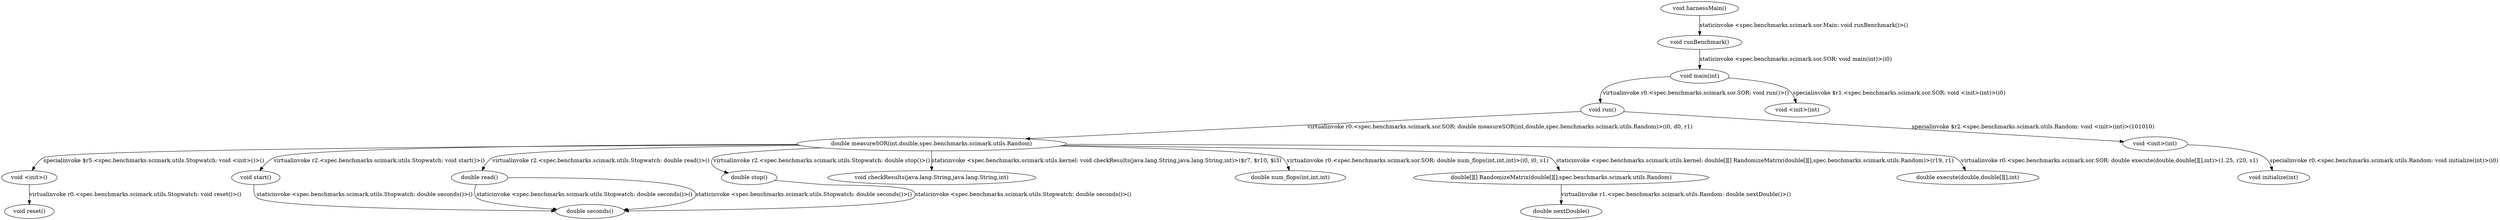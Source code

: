 digraph g {
11[label="double execute(double,double[][],int)"]
1[label="void runBenchmark()"]
7[label="void initialize(int)"]
12[label="double stop()"]
9[label="void <init>()"]
2[label="void main(int)"]
4[label="void run()"]
15[label="double read()"]
18[label="double nextDouble()"]
16[label="double seconds()"]
5[label="double measureSOR(int,double,spec.benchmarks.scimark.utils.Random)"]
10[label="void start()"]
13[label="void checkResults(java.lang.String,java.lang.String,int)"]
14[label="double num_flops(int,int,int)"]
17[label="void reset()"]
0[label="void harnessMain()"]
6[label="void <init>(int)"]
8[label="double[][] RandomizeMatrix(double[][],spec.benchmarks.scimark.utils.Random)"]
3[label="void <init>(int)"]
0->1[label="staticinvoke <spec.benchmarks.scimark.sor.Main: void runBenchmark()>()"]
1->2[label="staticinvoke <spec.benchmarks.scimark.sor.SOR: void main(int)>(i0)"]
10->16[label="staticinvoke <spec.benchmarks.scimark.utils.Stopwatch: double seconds()>()"]
2->3[label="specialinvoke $r1.<spec.benchmarks.scimark.sor.SOR: void <init>(int)>(i0)"]
2->4[label="virtualinvoke r0.<spec.benchmarks.scimark.sor.SOR: void run()>()"]
4->5[label="virtualinvoke r0.<spec.benchmarks.scimark.sor.SOR: double measureSOR(int,double,spec.benchmarks.scimark.utils.Random)>(i0, d0, r1)"]
4->6[label="specialinvoke $r2.<spec.benchmarks.scimark.utils.Random: void <init>(int)>(101010)"]
5->14[label="virtualinvoke r0.<spec.benchmarks.scimark.sor.SOR: double num_flops(int,int,int)>(i0, i0, s1)"]
15->16[label="staticinvoke <spec.benchmarks.scimark.utils.Stopwatch: double seconds()>()"]
15->16[label="staticinvoke <spec.benchmarks.scimark.utils.Stopwatch: double seconds()>()"]
5->15[label="virtualinvoke r2.<spec.benchmarks.scimark.utils.Stopwatch: double read()>()"]
6->7[label="specialinvoke r0.<spec.benchmarks.scimark.utils.Random: void initialize(int)>(i0)"]
5->8[label="staticinvoke <spec.benchmarks.scimark.utils.kernel: double[][] RandomizeMatrix(double[][],spec.benchmarks.scimark.utils.Random)>(r19, r1)"]
8->18[label="virtualinvoke r1.<spec.benchmarks.scimark.utils.Random: double nextDouble()>()"]
5->9[label="specialinvoke $r5.<spec.benchmarks.scimark.utils.Stopwatch: void <init>()>()"]
12->16[label="staticinvoke <spec.benchmarks.scimark.utils.Stopwatch: double seconds()>()"]
5->10[label="virtualinvoke r2.<spec.benchmarks.scimark.utils.Stopwatch: void start()>()"]
5->11[label="virtualinvoke r0.<spec.benchmarks.scimark.sor.SOR: double execute(double,double[][],int)>(1.25, r20, s1)"]
9->17[label="virtualinvoke r0.<spec.benchmarks.scimark.utils.Stopwatch: void reset()>()"]
5->12[label="virtualinvoke r2.<spec.benchmarks.scimark.utils.Stopwatch: double stop()>()"]
5->13[label="staticinvoke <spec.benchmarks.scimark.utils.kernel: void checkResults(java.lang.String,java.lang.String,int)>($r7, $r10, $i3)"]
}